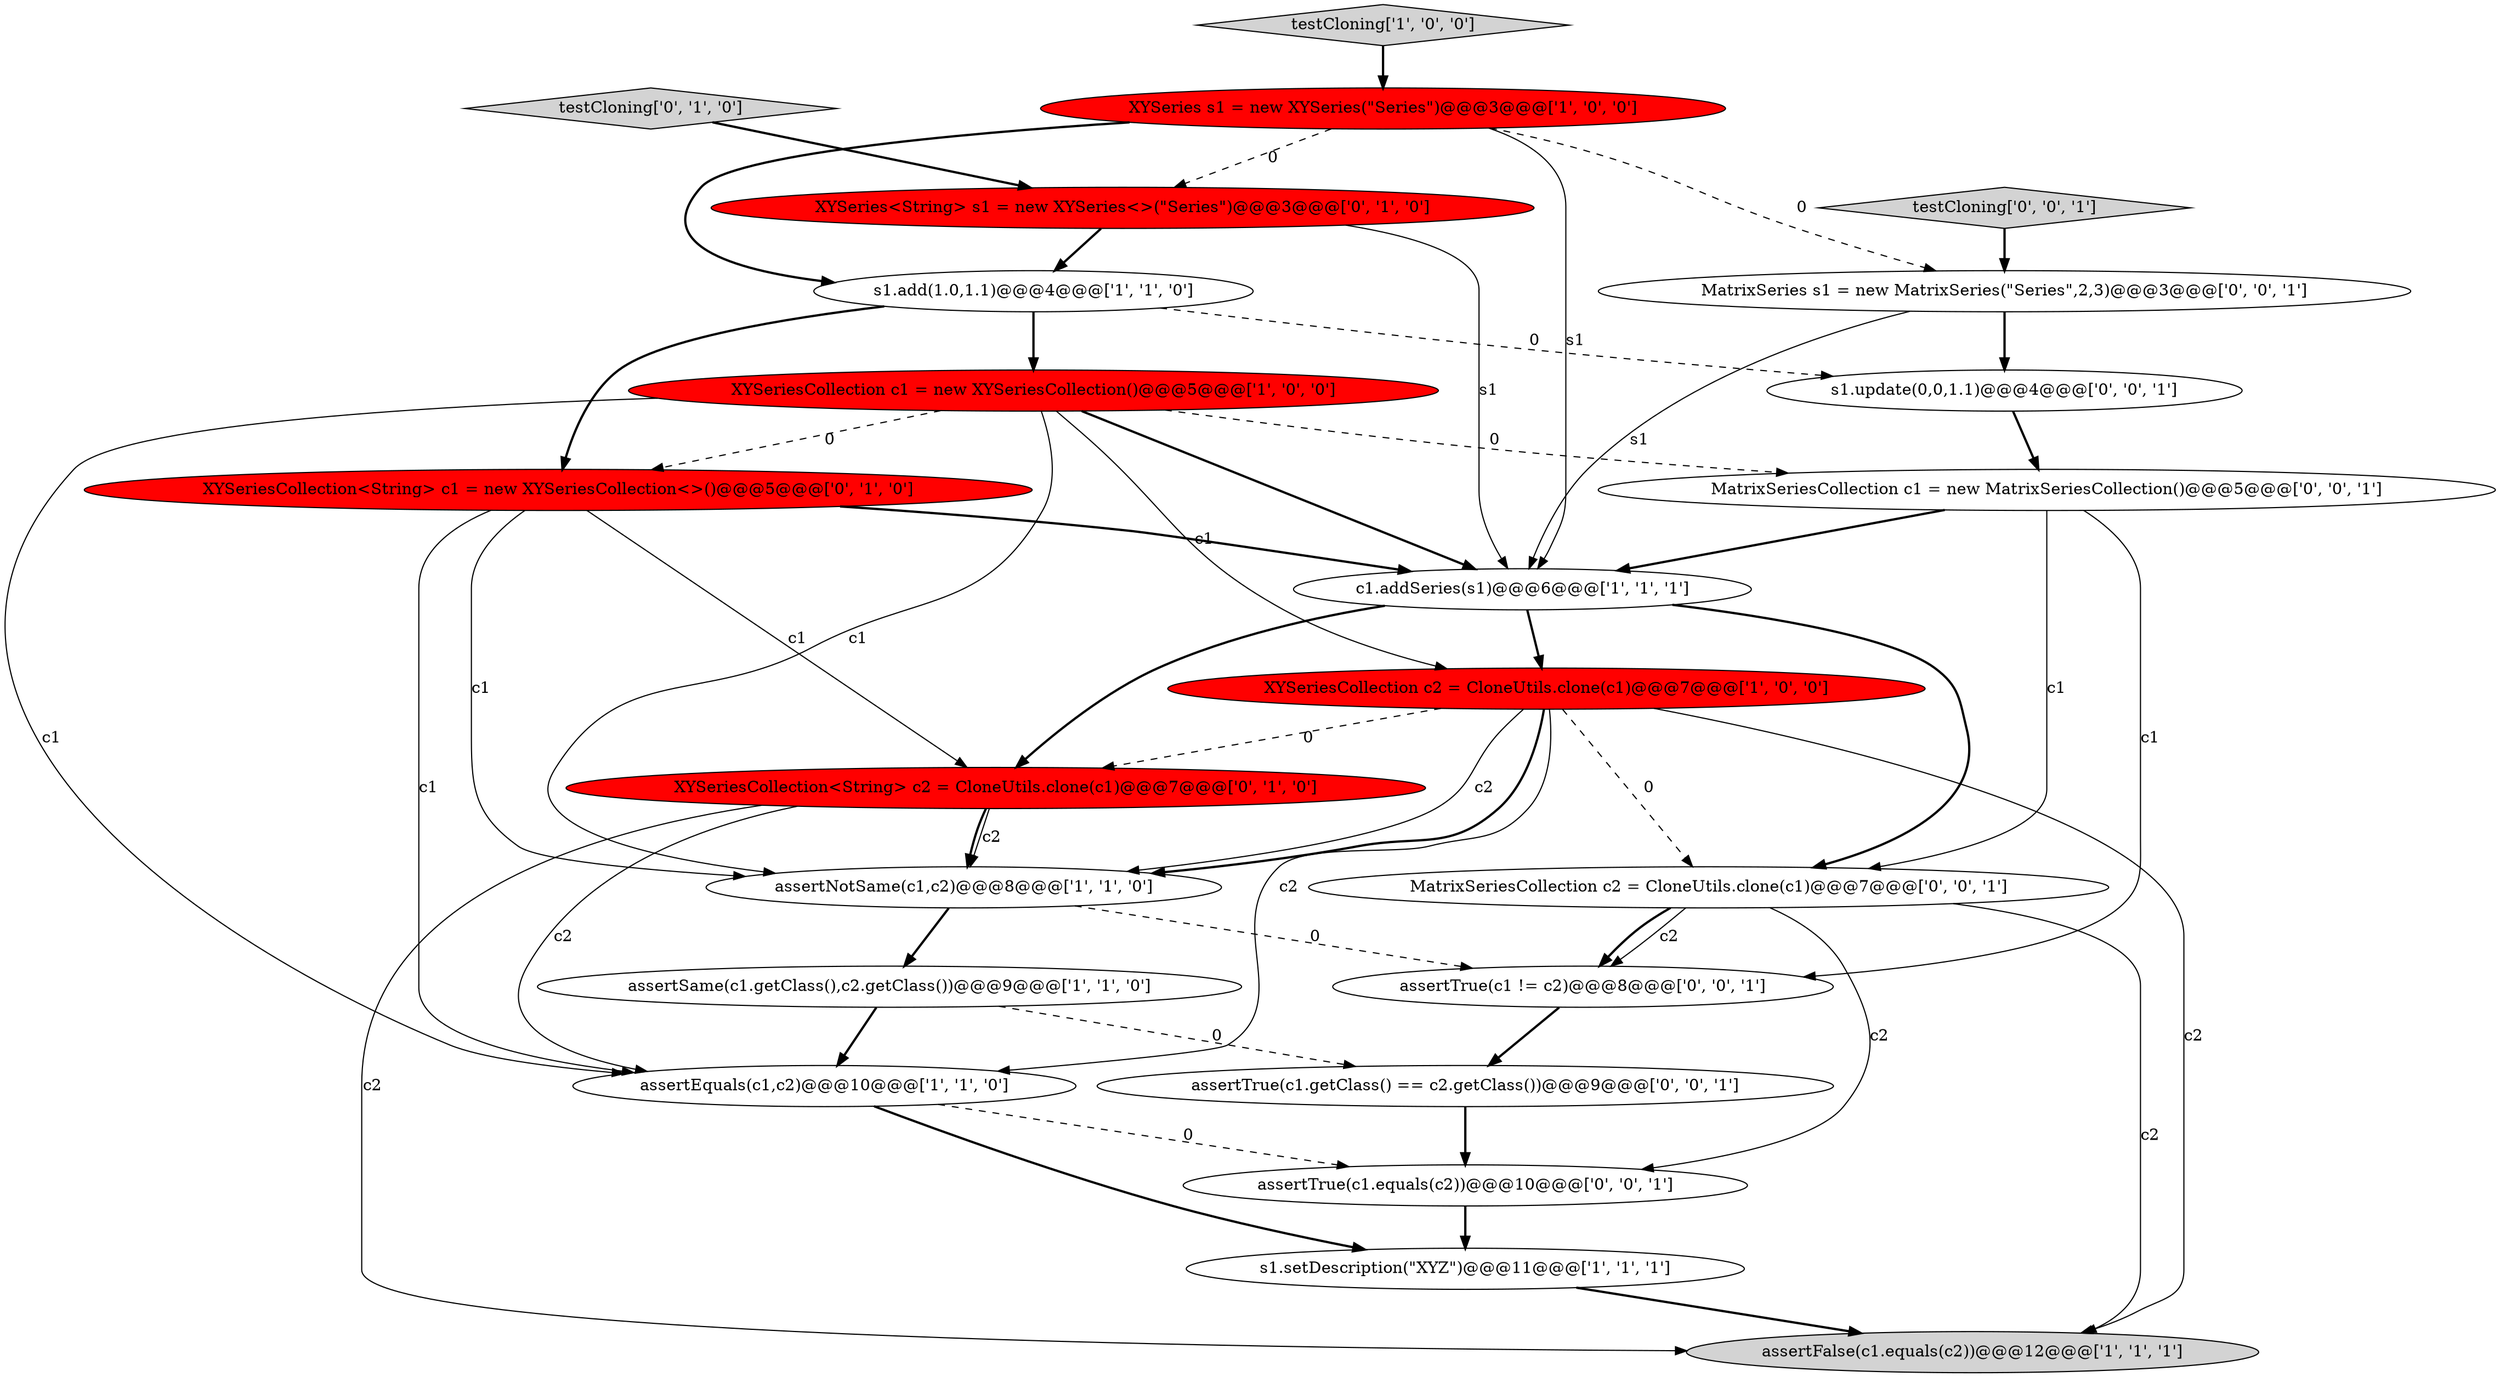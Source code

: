digraph {
3 [style = filled, label = "assertEquals(c1,c2)@@@10@@@['1', '1', '0']", fillcolor = white, shape = ellipse image = "AAA0AAABBB1BBB"];
16 [style = filled, label = "assertTrue(c1.getClass() == c2.getClass())@@@9@@@['0', '0', '1']", fillcolor = white, shape = ellipse image = "AAA0AAABBB3BBB"];
10 [style = filled, label = "c1.addSeries(s1)@@@6@@@['1', '1', '1']", fillcolor = white, shape = ellipse image = "AAA0AAABBB1BBB"];
14 [style = filled, label = "XYSeriesCollection<String> c1 = new XYSeriesCollection<>()@@@5@@@['0', '1', '0']", fillcolor = red, shape = ellipse image = "AAA1AAABBB2BBB"];
15 [style = filled, label = "s1.update(0,0,1.1)@@@4@@@['0', '0', '1']", fillcolor = white, shape = ellipse image = "AAA0AAABBB3BBB"];
6 [style = filled, label = "XYSeries s1 = new XYSeries(\"Series\")@@@3@@@['1', '0', '0']", fillcolor = red, shape = ellipse image = "AAA1AAABBB1BBB"];
7 [style = filled, label = "s1.add(1.0,1.1)@@@4@@@['1', '1', '0']", fillcolor = white, shape = ellipse image = "AAA0AAABBB1BBB"];
8 [style = filled, label = "assertNotSame(c1,c2)@@@8@@@['1', '1', '0']", fillcolor = white, shape = ellipse image = "AAA0AAABBB1BBB"];
20 [style = filled, label = "assertTrue(c1 != c2)@@@8@@@['0', '0', '1']", fillcolor = white, shape = ellipse image = "AAA0AAABBB3BBB"];
12 [style = filled, label = "XYSeries<String> s1 = new XYSeries<>(\"Series\")@@@3@@@['0', '1', '0']", fillcolor = red, shape = ellipse image = "AAA1AAABBB2BBB"];
22 [style = filled, label = "testCloning['0', '0', '1']", fillcolor = lightgray, shape = diamond image = "AAA0AAABBB3BBB"];
9 [style = filled, label = "assertSame(c1.getClass(),c2.getClass())@@@9@@@['1', '1', '0']", fillcolor = white, shape = ellipse image = "AAA0AAABBB1BBB"];
4 [style = filled, label = "assertFalse(c1.equals(c2))@@@12@@@['1', '1', '1']", fillcolor = lightgray, shape = ellipse image = "AAA0AAABBB1BBB"];
11 [style = filled, label = "XYSeriesCollection<String> c2 = CloneUtils.clone(c1)@@@7@@@['0', '1', '0']", fillcolor = red, shape = ellipse image = "AAA1AAABBB2BBB"];
19 [style = filled, label = "assertTrue(c1.equals(c2))@@@10@@@['0', '0', '1']", fillcolor = white, shape = ellipse image = "AAA0AAABBB3BBB"];
1 [style = filled, label = "XYSeriesCollection c1 = new XYSeriesCollection()@@@5@@@['1', '0', '0']", fillcolor = red, shape = ellipse image = "AAA1AAABBB1BBB"];
5 [style = filled, label = "testCloning['1', '0', '0']", fillcolor = lightgray, shape = diamond image = "AAA0AAABBB1BBB"];
21 [style = filled, label = "MatrixSeries s1 = new MatrixSeries(\"Series\",2,3)@@@3@@@['0', '0', '1']", fillcolor = white, shape = ellipse image = "AAA0AAABBB3BBB"];
17 [style = filled, label = "MatrixSeriesCollection c1 = new MatrixSeriesCollection()@@@5@@@['0', '0', '1']", fillcolor = white, shape = ellipse image = "AAA0AAABBB3BBB"];
0 [style = filled, label = "s1.setDescription(\"XYZ\")@@@11@@@['1', '1', '1']", fillcolor = white, shape = ellipse image = "AAA0AAABBB1BBB"];
18 [style = filled, label = "MatrixSeriesCollection c2 = CloneUtils.clone(c1)@@@7@@@['0', '0', '1']", fillcolor = white, shape = ellipse image = "AAA0AAABBB3BBB"];
13 [style = filled, label = "testCloning['0', '1', '0']", fillcolor = lightgray, shape = diamond image = "AAA0AAABBB2BBB"];
2 [style = filled, label = "XYSeriesCollection c2 = CloneUtils.clone(c1)@@@7@@@['1', '0', '0']", fillcolor = red, shape = ellipse image = "AAA1AAABBB1BBB"];
11->4 [style = solid, label="c2"];
17->10 [style = bold, label=""];
10->18 [style = bold, label=""];
6->21 [style = dashed, label="0"];
2->3 [style = solid, label="c2"];
17->20 [style = solid, label="c1"];
9->16 [style = dashed, label="0"];
7->1 [style = bold, label=""];
1->8 [style = solid, label="c1"];
12->10 [style = solid, label="s1"];
21->10 [style = solid, label="s1"];
2->4 [style = solid, label="c2"];
18->4 [style = solid, label="c2"];
1->14 [style = dashed, label="0"];
21->15 [style = bold, label=""];
1->3 [style = solid, label="c1"];
8->20 [style = dashed, label="0"];
14->8 [style = solid, label="c1"];
22->21 [style = bold, label=""];
14->10 [style = bold, label=""];
11->3 [style = solid, label="c2"];
14->11 [style = solid, label="c1"];
18->19 [style = solid, label="c2"];
16->19 [style = bold, label=""];
12->7 [style = bold, label=""];
3->0 [style = bold, label=""];
19->0 [style = bold, label=""];
3->19 [style = dashed, label="0"];
7->14 [style = bold, label=""];
6->12 [style = dashed, label="0"];
18->20 [style = bold, label=""];
15->17 [style = bold, label=""];
6->10 [style = solid, label="s1"];
17->18 [style = solid, label="c1"];
1->17 [style = dashed, label="0"];
13->12 [style = bold, label=""];
20->16 [style = bold, label=""];
5->6 [style = bold, label=""];
0->4 [style = bold, label=""];
11->8 [style = solid, label="c2"];
8->9 [style = bold, label=""];
2->18 [style = dashed, label="0"];
7->15 [style = dashed, label="0"];
9->3 [style = bold, label=""];
11->8 [style = bold, label=""];
2->11 [style = dashed, label="0"];
10->2 [style = bold, label=""];
6->7 [style = bold, label=""];
14->3 [style = solid, label="c1"];
1->10 [style = bold, label=""];
2->8 [style = solid, label="c2"];
1->2 [style = solid, label="c1"];
2->8 [style = bold, label=""];
10->11 [style = bold, label=""];
18->20 [style = solid, label="c2"];
}
